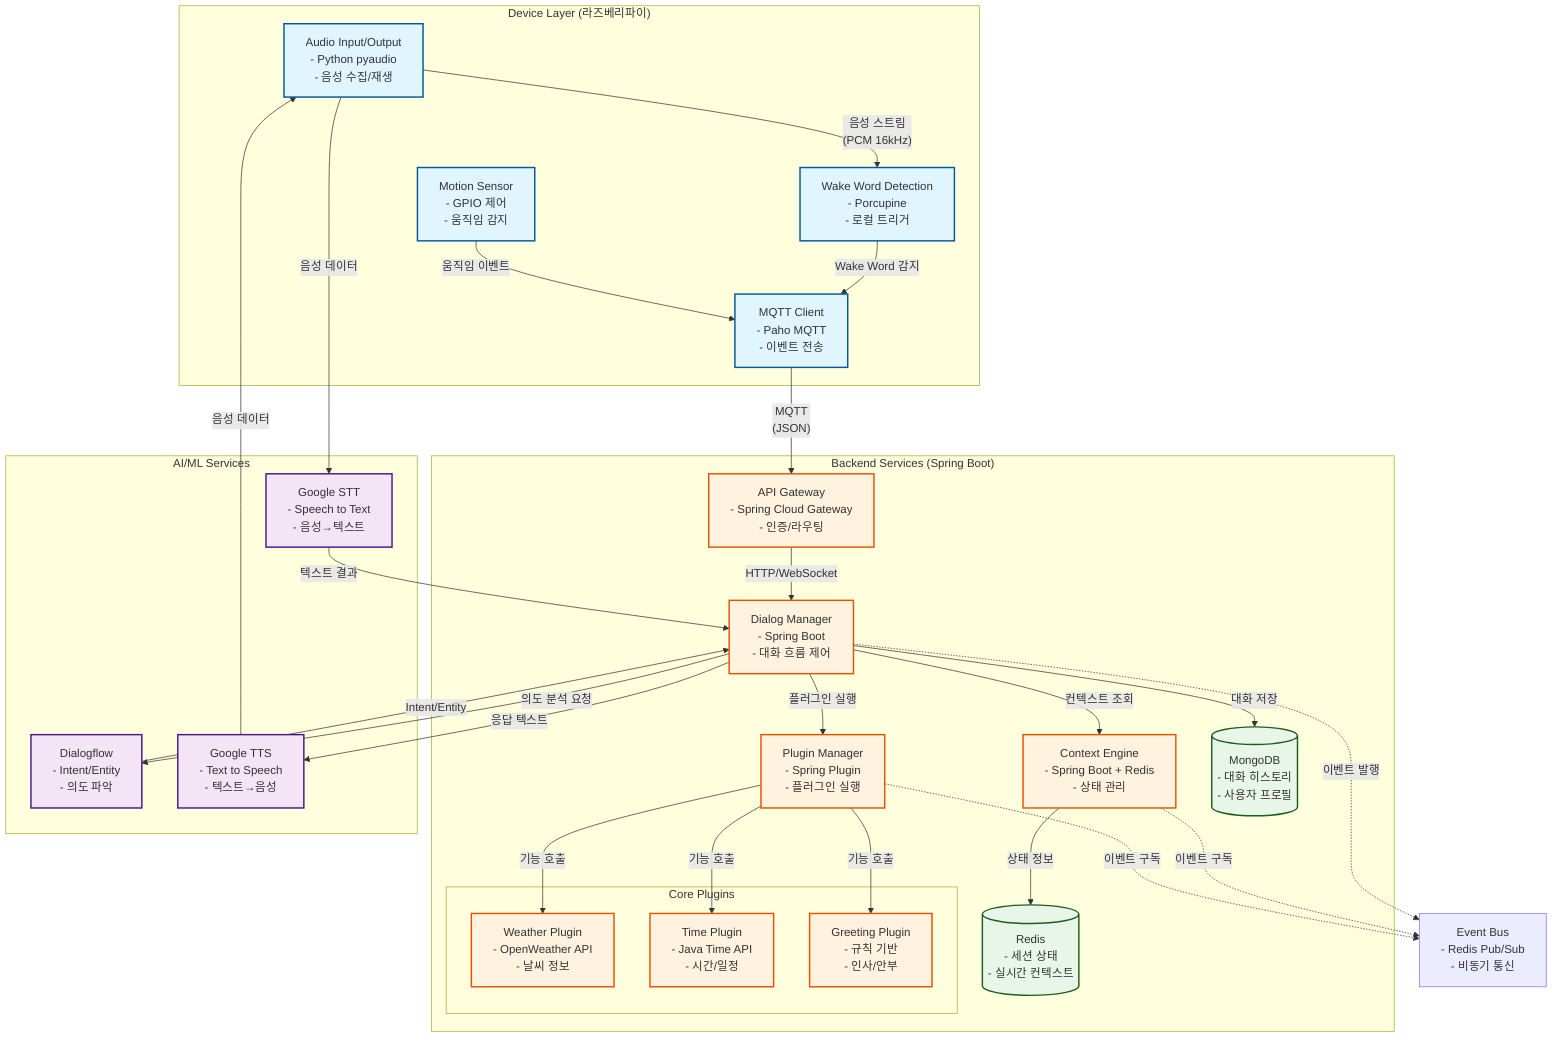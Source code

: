 graph TB
    %% Device Layer
    subgraph "Device Layer (라즈베리파이)"
        A[Audio Input/Output<br/>- Python pyaudio<br/>- 음성 수집/재생]
        B[Wake Word Detection<br/>- Porcupine<br/>- 로컬 트리거]
        C[MQTT Client<br/>- Paho MQTT<br/>- 이벤트 전송]
        D[Motion Sensor<br/>- GPIO 제어<br/>- 움직임 감지]
    end

    %% Cloud Backend
    subgraph "Backend Services (Spring Boot)"
        E[API Gateway<br/>- Spring Cloud Gateway<br/>- 인증/라우팅]
        F[Dialog Manager<br/>- Spring Boot<br/>- 대화 흐름 제어]
        G[Context Engine<br/>- Spring Boot + Redis<br/>- 상태 관리]
        H[Plugin Manager<br/>- Spring Plugin<br/>- 플러그인 실행]
        
        subgraph "Core Plugins"
            I[Weather Plugin<br/>- OpenWeather API<br/>- 날씨 정보]
            J[Time Plugin<br/>- Java Time API<br/>- 시간/일정]
            K[Greeting Plugin<br/>- 규칙 기반<br/>- 인사/안부]
        end
        
        L[(MongoDB<br/>- 대화 히스토리<br/>- 사용자 프로필)]
        M[(Redis<br/>- 세션 상태<br/>- 실시간 컨텍스트)]
    end

    %% AI Services
    subgraph "AI/ML Services"
        N[Google STT<br/>- Speech to Text<br/>- 음성→텍스트]
        O[Dialogflow<br/>- Intent/Entity<br/>- 의도 파악]
        P[Google TTS<br/>- Text to Speech<br/>- 텍스트→음성]
    end

    %% Event Bus
    Q[Event Bus<br/>- Redis Pub/Sub<br/>- 비동기 통신]

    %% Connections with labels
    A -->|"음성 스트림<br/>(PCM 16kHz)"| B
    B -->|"Wake Word 감지"| C
    D -->|"움직임 이벤트"| C
    C -->|"MQTT<br/>(JSON)"| E
    E -->|"HTTP/WebSocket"| F
    F -->|"의도 분석 요청"| O
    O -->|"Intent/Entity"| F
    F -->|"컨텍스트 조회"| G
    G -->|"상태 정보"| M
    F -->|"플러그인 실행"| H
    H -->|"기능 호출"| I
    H -->|"기능 호출"| J
    H -->|"기능 호출"| K
    F -->|"대화 저장"| L
    
    A -->|"음성 데이터"| N
    N -->|"텍스트 결과"| F
    F -->|"응답 텍스트"| P
    P -->|"음성 데이터"| A
    
    F -.->|"이벤트 발행"| Q
    G -.->|"이벤트 구독"| Q
    H -.->|"이벤트 구독"| Q

    %% Styling
    classDef device fill:#e1f5fe,stroke:#01579b,stroke-width:2px
    classDef backend fill:#fff3e0,stroke:#e65100,stroke-width:2px
    classDef ai fill:#f3e5f5,stroke:#4a148c,stroke-width:2px
    classDef storage fill:#e8f5e9,stroke:#1b5e20,stroke-width:2px
    
    class A,B,C,D device
    class E,F,G,H,I,J,K backend
    class N,O,P ai
    class L,M storage